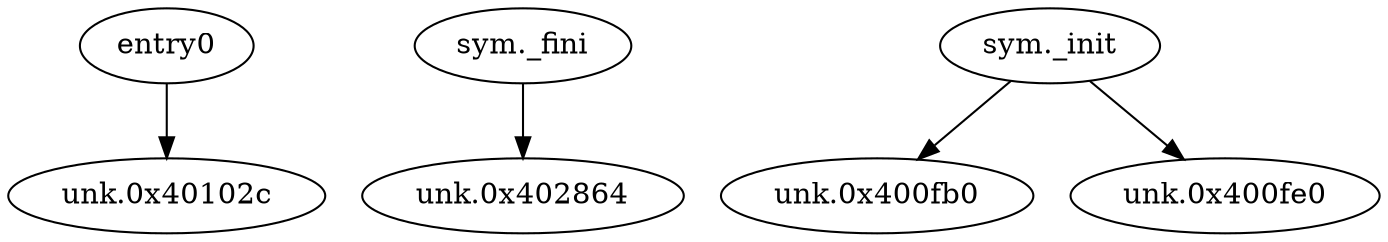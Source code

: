 digraph code {
  "0x00401020" [label="entry0"];
  "0x00401020" -> "0x0040102c";
  "0x0040102c" [label="unk.0x40102c"];
  "0x00402840" [label="sym._fini"];
  "0x00402840" -> "0x00402864";
  "0x00402864" [label="unk.0x402864"];
  "0x00400f8c" [label="sym._init"];
  "0x00400f8c" -> "0x00400fb0";
  "0x00400fb0" [label="unk.0x400fb0"];
  "0x00400f8c" -> "0x00400fe0";
  "0x00400fe0" [label="unk.0x400fe0"];
}